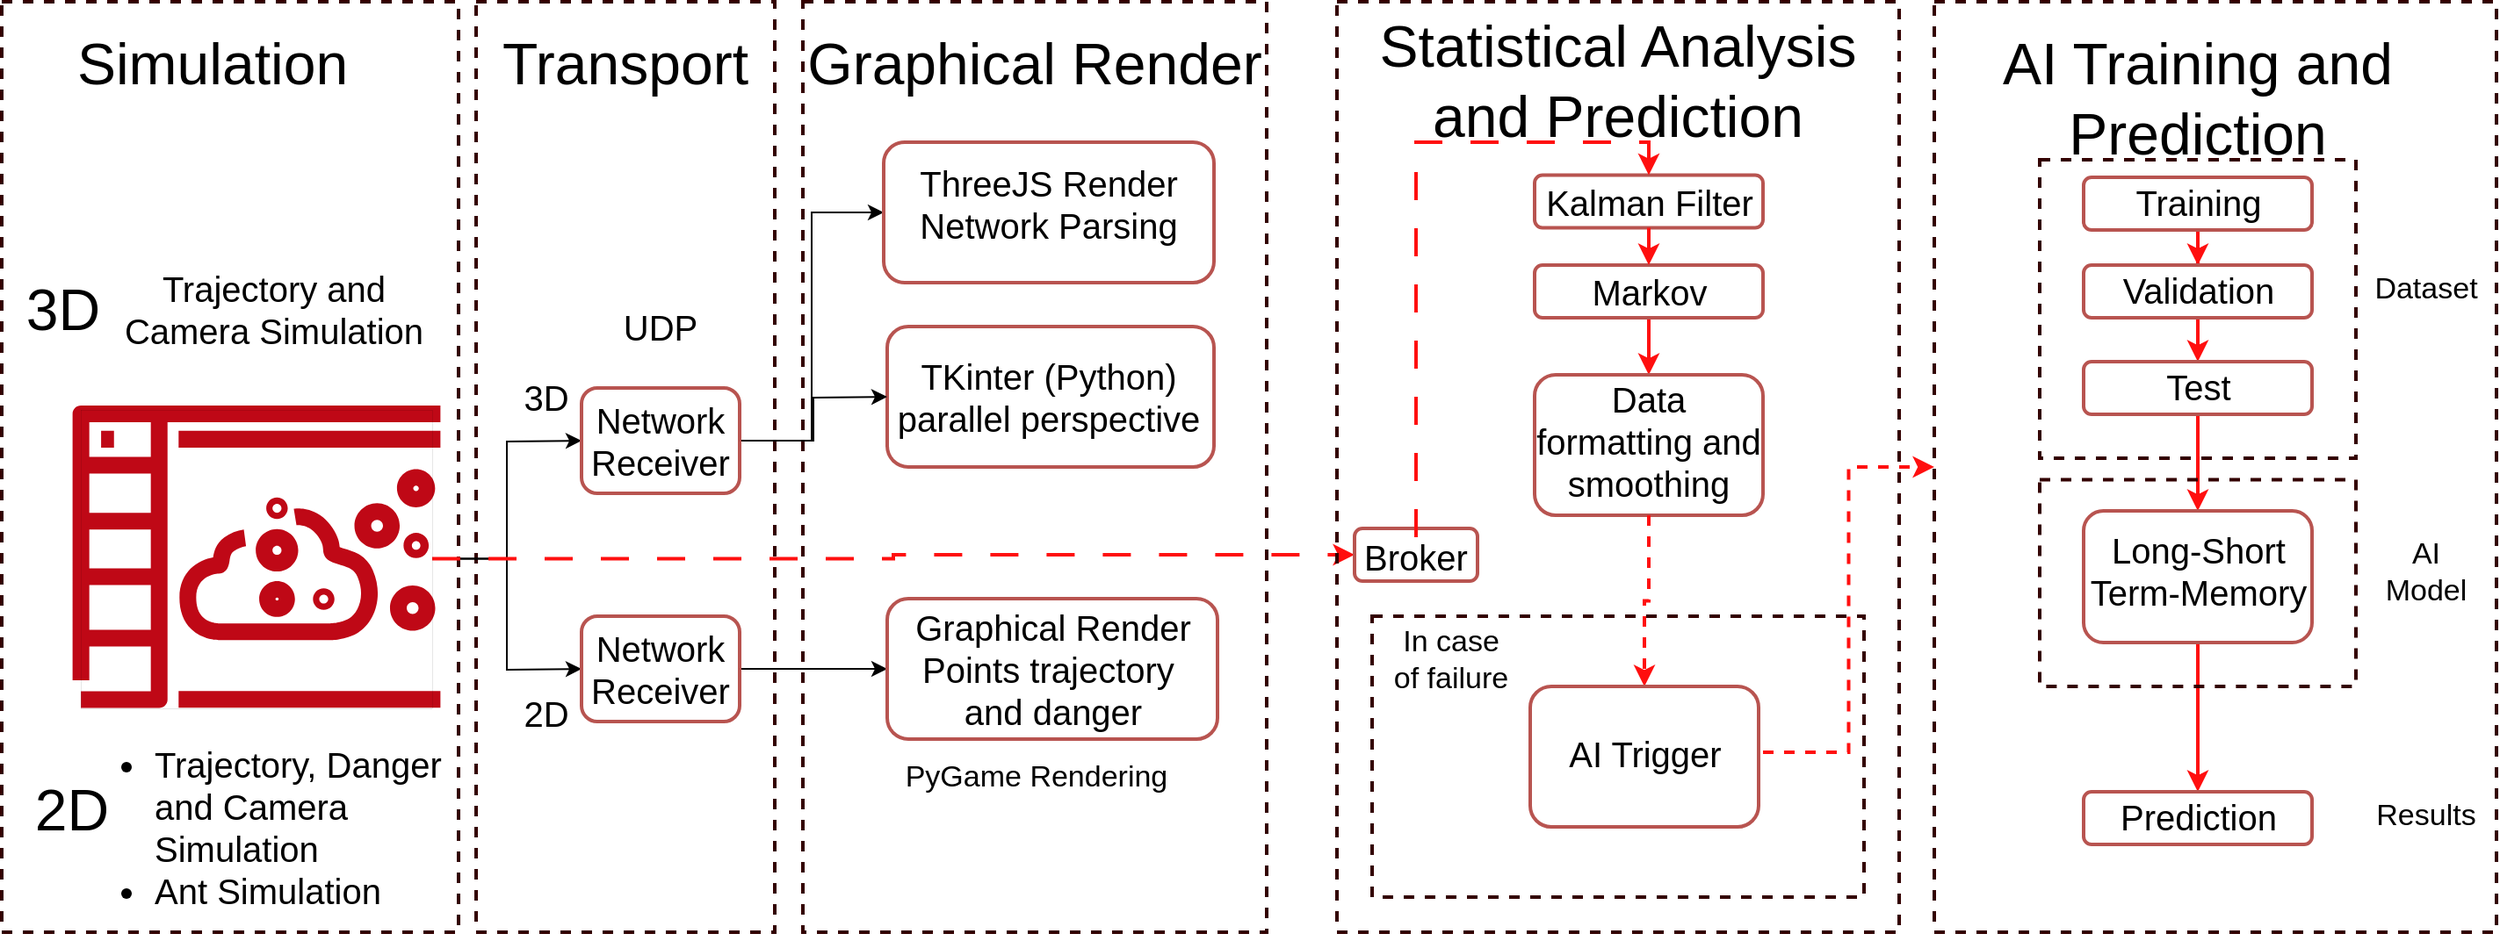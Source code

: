 <mxfile version="20.8.15" type="device"><diagram name="Page-1" id="DGPIV3Y_NJxQCrddcZIk"><mxGraphModel dx="1400" dy="1853" grid="1" gridSize="10" guides="1" tooltips="1" connect="1" arrows="1" fold="1" page="1" pageScale="1" pageWidth="827" pageHeight="1169" math="0" shadow="0"><root><mxCell id="0"/><mxCell id="1" parent="0"/><mxCell id="gkV_jzdELye2pVf8LNAg-91" value="" style="rounded=0;whiteSpace=wrap;html=1;dashed=1;strokeColor=#330000;strokeWidth=2;fontSize=17;fillColor=none;" vertex="1" parent="1"><mxGeometry x="1170" y="-10" width="180" height="170" as="geometry"/></mxCell><mxCell id="gkV_jzdELye2pVf8LNAg-53" value="" style="rounded=1;whiteSpace=wrap;html=1;strokeWidth=2;fontSize=20;fillColor=none;strokeColor=#b85450;" vertex="1" parent="1"><mxGeometry x="514" y="85" width="186" height="80" as="geometry"/></mxCell><mxCell id="gkV_jzdELye2pVf8LNAg-50" value="" style="rounded=0;whiteSpace=wrap;html=1;strokeColor=#330000;strokeWidth=2;fontSize=33;fillColor=none;dashed=1;" vertex="1" parent="1"><mxGeometry x="466" y="-100" width="264" height="530" as="geometry"/></mxCell><mxCell id="gkV_jzdELye2pVf8LNAg-47" value="" style="rounded=0;whiteSpace=wrap;html=1;strokeColor=#330000;strokeWidth=2;fontSize=33;fillColor=none;dashed=1;fontStyle=1" vertex="1" parent="1"><mxGeometry x="10" y="-100" width="260" height="530" as="geometry"/></mxCell><mxCell id="gkV_jzdELye2pVf8LNAg-48" value="" style="rounded=0;whiteSpace=wrap;html=1;strokeColor=#330000;strokeWidth=2;fontSize=33;fillColor=none;dashed=1;" vertex="1" parent="1"><mxGeometry x="280" y="-100" width="170" height="530" as="geometry"/></mxCell><mxCell id="gkV_jzdELye2pVf8LNAg-4" value="" style="sketch=0;outlineConnect=0;fontColor=#232F3E;gradientColor=none;fillColor=#BF0816;strokeColor=none;dashed=0;verticalLabelPosition=bottom;verticalAlign=top;align=center;html=1;fontSize=12;fontStyle=0;aspect=fixed;pointerEvents=1;shape=mxgraph.aws4.simulation;" vertex="1" parent="1"><mxGeometry x="50" y="130" width="210" height="172.31" as="geometry"/></mxCell><mxCell id="gkV_jzdELye2pVf8LNAg-5" value="Simulation" style="text;html=1;strokeColor=none;fillColor=none;align=center;verticalAlign=middle;whiteSpace=wrap;rounded=0;strokeWidth=3;perimeterSpacing=3;fontSize=33;" vertex="1" parent="1"><mxGeometry x="100" y="-80" width="60" height="30" as="geometry"/></mxCell><mxCell id="gkV_jzdELye2pVf8LNAg-10" style="edgeStyle=orthogonalEdgeStyle;rounded=0;orthogonalLoop=1;jettySize=auto;html=1;fontSize=20;" edge="1" parent="1" source="gkV_jzdELye2pVf8LNAg-9"><mxGeometry relative="1" as="geometry"><mxPoint x="340" y="150" as="targetPoint"/></mxGeometry></mxCell><mxCell id="gkV_jzdELye2pVf8LNAg-11" style="edgeStyle=orthogonalEdgeStyle;rounded=0;orthogonalLoop=1;jettySize=auto;html=1;fontSize=20;" edge="1" parent="1" source="gkV_jzdELye2pVf8LNAg-9"><mxGeometry relative="1" as="geometry"><mxPoint x="340" y="280" as="targetPoint"/></mxGeometry></mxCell><mxCell id="gkV_jzdELye2pVf8LNAg-61" style="edgeStyle=orthogonalEdgeStyle;rounded=0;orthogonalLoop=1;jettySize=auto;html=1;entryX=0;entryY=0.5;entryDx=0;entryDy=0;dashed=1;dashPattern=8 8;strokeColor=#FF0F0F;strokeWidth=2;fontSize=17;" edge="1" parent="1" source="gkV_jzdELye2pVf8LNAg-9" target="gkV_jzdELye2pVf8LNAg-68"><mxGeometry relative="1" as="geometry"/></mxCell><mxCell id="gkV_jzdELye2pVf8LNAg-9" value="" style="rounded=0;whiteSpace=wrap;html=1;strokeWidth=0;fontSize=20;fillColor=none;" vertex="1" parent="1"><mxGeometry x="55" y="132.31" width="200" height="170" as="geometry"/></mxCell><mxCell id="gkV_jzdELye2pVf8LNAg-12" value="3D" style="text;html=1;strokeColor=none;fillColor=none;align=center;verticalAlign=middle;whiteSpace=wrap;rounded=0;fontSize=20;" vertex="1" parent="1"><mxGeometry x="290" y="110" width="60" height="30" as="geometry"/></mxCell><mxCell id="gkV_jzdELye2pVf8LNAg-13" value="2D" style="text;html=1;strokeColor=none;fillColor=none;align=center;verticalAlign=middle;whiteSpace=wrap;rounded=0;fontSize=20;" vertex="1" parent="1"><mxGeometry x="290" y="290" width="60" height="30" as="geometry"/></mxCell><mxCell id="gkV_jzdELye2pVf8LNAg-28" style="edgeStyle=orthogonalEdgeStyle;rounded=0;orthogonalLoop=1;jettySize=auto;html=1;entryX=0;entryY=0.5;entryDx=0;entryDy=0;fontSize=20;" edge="1" parent="1" source="gkV_jzdELye2pVf8LNAg-14" target="gkV_jzdELye2pVf8LNAg-27"><mxGeometry relative="1" as="geometry"/></mxCell><mxCell id="gkV_jzdELye2pVf8LNAg-30" style="edgeStyle=orthogonalEdgeStyle;rounded=0;orthogonalLoop=1;jettySize=auto;html=1;entryX=0;entryY=0.5;entryDx=0;entryDy=0;fontSize=20;" edge="1" parent="1" source="gkV_jzdELye2pVf8LNAg-14"><mxGeometry relative="1" as="geometry"><mxPoint x="514" y="125" as="targetPoint"/></mxGeometry></mxCell><mxCell id="gkV_jzdELye2pVf8LNAg-14" value="" style="rounded=1;whiteSpace=wrap;html=1;strokeWidth=2;fontSize=20;fillColor=none;strokeColor=#b85450;" vertex="1" parent="1"><mxGeometry x="340" y="120" width="90" height="60" as="geometry"/></mxCell><mxCell id="gkV_jzdELye2pVf8LNAg-21" style="edgeStyle=orthogonalEdgeStyle;rounded=0;orthogonalLoop=1;jettySize=auto;html=1;fontSize=20;entryX=0;entryY=0.5;entryDx=0;entryDy=0;" edge="1" parent="1" source="gkV_jzdELye2pVf8LNAg-15" target="gkV_jzdELye2pVf8LNAg-37"><mxGeometry relative="1" as="geometry"><mxPoint x="500" y="280" as="targetPoint"/></mxGeometry></mxCell><mxCell id="gkV_jzdELye2pVf8LNAg-15" value="" style="rounded=1;whiteSpace=wrap;html=1;strokeWidth=2;fontSize=20;fillColor=none;strokeColor=#b85450;" vertex="1" parent="1"><mxGeometry x="340" y="250" width="90" height="60" as="geometry"/></mxCell><mxCell id="gkV_jzdELye2pVf8LNAg-16" value="UDP" style="text;html=1;strokeColor=none;fillColor=none;align=center;verticalAlign=middle;whiteSpace=wrap;rounded=0;fontSize=20;" vertex="1" parent="1"><mxGeometry x="355" y="70" width="60" height="30" as="geometry"/></mxCell><mxCell id="gkV_jzdELye2pVf8LNAg-17" value="Network&lt;br&gt;Receiver" style="text;html=1;strokeColor=none;fillColor=none;align=center;verticalAlign=middle;whiteSpace=wrap;rounded=0;fontSize=20;" vertex="1" parent="1"><mxGeometry x="355" y="135" width="60" height="30" as="geometry"/></mxCell><mxCell id="gkV_jzdELye2pVf8LNAg-19" value="Network&lt;br&gt;Receiver" style="text;html=1;strokeColor=none;fillColor=none;align=center;verticalAlign=middle;whiteSpace=wrap;rounded=0;fontSize=20;" vertex="1" parent="1"><mxGeometry x="355" y="265" width="60" height="30" as="geometry"/></mxCell><mxCell id="gkV_jzdELye2pVf8LNAg-27" value="" style="rounded=1;whiteSpace=wrap;html=1;strokeWidth=2;fontSize=20;fillColor=none;strokeColor=#b85450;" vertex="1" parent="1"><mxGeometry x="512" y="-20" width="188" height="80" as="geometry"/></mxCell><mxCell id="gkV_jzdELye2pVf8LNAg-31" value="ThreeJS Render&lt;br&gt;Network Parsing" style="text;html=1;strokeColor=none;fillColor=none;align=center;verticalAlign=middle;whiteSpace=wrap;rounded=0;fontSize=20;" vertex="1" parent="1"><mxGeometry x="529" width="154" height="30" as="geometry"/></mxCell><mxCell id="gkV_jzdELye2pVf8LNAg-32" value="TKinter (Python)&lt;br&gt;parallel perspective" style="text;html=1;strokeColor=none;fillColor=none;align=center;verticalAlign=middle;whiteSpace=wrap;rounded=0;fontSize=20;" vertex="1" parent="1"><mxGeometry x="501" y="100" width="210" height="50" as="geometry"/></mxCell><mxCell id="gkV_jzdELye2pVf8LNAg-35" style="edgeStyle=orthogonalEdgeStyle;rounded=0;orthogonalLoop=1;jettySize=auto;html=1;exitX=0.5;exitY=1;exitDx=0;exitDy=0;fontSize=20;" edge="1" parent="1" source="gkV_jzdELye2pVf8LNAg-31" target="gkV_jzdELye2pVf8LNAg-31"><mxGeometry relative="1" as="geometry"/></mxCell><mxCell id="gkV_jzdELye2pVf8LNAg-37" value="" style="rounded=1;whiteSpace=wrap;html=1;strokeWidth=2;fontSize=20;fillColor=none;strokeColor=#b85450;" vertex="1" parent="1"><mxGeometry x="514" y="240" width="188" height="80" as="geometry"/></mxCell><mxCell id="gkV_jzdELye2pVf8LNAg-38" value="Graphical Render&lt;br&gt;Points trajectory&amp;nbsp; and danger" style="text;html=1;strokeColor=none;fillColor=none;align=center;verticalAlign=middle;whiteSpace=wrap;rounded=0;fontSize=20;" vertex="1" parent="1"><mxGeometry x="522.5" y="255" width="171" height="50" as="geometry"/></mxCell><mxCell id="gkV_jzdELye2pVf8LNAg-41" value="Trajectory and Camera Simulation" style="text;html=1;strokeColor=none;fillColor=none;align=center;verticalAlign=middle;whiteSpace=wrap;rounded=0;fontSize=20;" vertex="1" parent="1"><mxGeometry x="75" y="50" width="180" height="50" as="geometry"/></mxCell><mxCell id="gkV_jzdELye2pVf8LNAg-42" value="Transport" style="text;html=1;strokeColor=none;fillColor=none;align=center;verticalAlign=middle;whiteSpace=wrap;rounded=0;strokeWidth=3;perimeterSpacing=3;fontSize=33;" vertex="1" parent="1"><mxGeometry x="335" y="-80" width="60" height="30" as="geometry"/></mxCell><mxCell id="gkV_jzdELye2pVf8LNAg-43" value="Graphical Render" style="text;html=1;strokeColor=none;fillColor=none;align=center;verticalAlign=middle;whiteSpace=wrap;rounded=0;strokeWidth=3;perimeterSpacing=3;fontSize=33;" vertex="1" parent="1"><mxGeometry x="458" y="-80" width="280" height="30" as="geometry"/></mxCell><mxCell id="gkV_jzdELye2pVf8LNAg-44" value="&lt;ul&gt;&lt;li&gt;Trajectory, Danger and Camera Simulation&lt;/li&gt;&lt;li&gt;Ant Simulation&lt;/li&gt;&lt;/ul&gt;" style="text;html=1;strokeColor=none;fillColor=none;align=left;verticalAlign=middle;whiteSpace=wrap;rounded=0;fontSize=20;" vertex="1" parent="1"><mxGeometry x="55" y="320" width="240" height="100" as="geometry"/></mxCell><mxCell id="gkV_jzdELye2pVf8LNAg-45" value="2D" style="text;html=1;strokeColor=none;fillColor=none;align=center;verticalAlign=middle;whiteSpace=wrap;rounded=0;strokeWidth=3;perimeterSpacing=3;fontSize=33;" vertex="1" parent="1"><mxGeometry x="20" y="345" width="60" height="30" as="geometry"/></mxCell><mxCell id="gkV_jzdELye2pVf8LNAg-46" value="3D" style="text;html=1;strokeColor=none;fillColor=none;align=center;verticalAlign=middle;whiteSpace=wrap;rounded=0;strokeWidth=3;perimeterSpacing=3;fontSize=33;" vertex="1" parent="1"><mxGeometry x="15" y="60" width="60" height="30" as="geometry"/></mxCell><mxCell id="gkV_jzdELye2pVf8LNAg-51" value="&lt;font style=&quot;font-size: 17px;&quot;&gt;PyGame Rendering&lt;/font&gt;" style="text;html=1;strokeColor=none;fillColor=none;align=center;verticalAlign=middle;whiteSpace=wrap;rounded=0;strokeWidth=3;perimeterSpacing=3;fontSize=33;" vertex="1" parent="1"><mxGeometry x="509" y="320" width="180" height="30" as="geometry"/></mxCell><mxCell id="gkV_jzdELye2pVf8LNAg-54" value="" style="rounded=0;whiteSpace=wrap;html=1;dashed=1;strokeColor=#330000;strokeWidth=2;fontSize=17;fillColor=none;" vertex="1" parent="1"><mxGeometry x="770" y="-100" width="320" height="530" as="geometry"/></mxCell><mxCell id="gkV_jzdELye2pVf8LNAg-62" value="Statistical Analysis and Prediction" style="text;html=1;strokeColor=none;fillColor=none;align=center;verticalAlign=middle;whiteSpace=wrap;rounded=0;strokeWidth=3;perimeterSpacing=3;fontSize=33;" vertex="1" parent="1"><mxGeometry x="790" y="-70" width="280" height="30" as="geometry"/></mxCell><mxCell id="gkV_jzdELye2pVf8LNAg-63" value="" style="rounded=1;whiteSpace=wrap;html=1;strokeWidth=2;fontSize=20;fillColor=none;strokeColor=#b85450;" vertex="1" parent="1"><mxGeometry x="882.5" y="-1.25" width="130" height="30" as="geometry"/></mxCell><mxCell id="gkV_jzdELye2pVf8LNAg-65" value="Kalman Filter" style="text;html=1;strokeColor=none;fillColor=none;align=center;verticalAlign=middle;whiteSpace=wrap;rounded=0;fontSize=20;" vertex="1" parent="1"><mxGeometry x="887.5" y="3.75" width="120" height="20" as="geometry"/></mxCell><mxCell id="gkV_jzdELye2pVf8LNAg-68" value="" style="rounded=1;whiteSpace=wrap;html=1;strokeWidth=2;fontSize=20;fillColor=none;strokeColor=#b85450;" vertex="1" parent="1"><mxGeometry x="780" y="200" width="70" height="30" as="geometry"/></mxCell><mxCell id="gkV_jzdELye2pVf8LNAg-73" style="edgeStyle=orthogonalEdgeStyle;rounded=0;orthogonalLoop=1;jettySize=auto;html=1;entryX=0.5;entryY=0;entryDx=0;entryDy=0;dashed=1;dashPattern=8 8;strokeColor=#FF0F0F;strokeWidth=2;fontSize=17;exitX=0.5;exitY=0;exitDx=0;exitDy=0;" edge="1" parent="1" source="gkV_jzdELye2pVf8LNAg-69" target="gkV_jzdELye2pVf8LNAg-63"><mxGeometry relative="1" as="geometry"><Array as="points"><mxPoint x="815" y="-20"/><mxPoint x="947" y="-20"/></Array></mxGeometry></mxCell><mxCell id="gkV_jzdELye2pVf8LNAg-69" value="Broker" style="text;html=1;strokeColor=none;fillColor=none;align=center;verticalAlign=middle;whiteSpace=wrap;rounded=0;fontSize=20;" vertex="1" parent="1"><mxGeometry x="785" y="205" width="60" height="22.31" as="geometry"/></mxCell><mxCell id="gkV_jzdELye2pVf8LNAg-77" style="edgeStyle=orthogonalEdgeStyle;rounded=0;orthogonalLoop=1;jettySize=auto;html=1;entryX=0.5;entryY=0;entryDx=0;entryDy=0;strokeColor=#FF0F0F;strokeWidth=2;fontSize=17;" edge="1" parent="1" source="gkV_jzdELye2pVf8LNAg-70" target="gkV_jzdELye2pVf8LNAg-75"><mxGeometry relative="1" as="geometry"/></mxCell><mxCell id="gkV_jzdELye2pVf8LNAg-70" value="" style="rounded=1;whiteSpace=wrap;html=1;strokeWidth=2;fontSize=20;fillColor=none;strokeColor=#b85450;" vertex="1" parent="1"><mxGeometry x="882.5" y="50" width="130" height="30" as="geometry"/></mxCell><mxCell id="gkV_jzdELye2pVf8LNAg-71" value="Markov" style="text;html=1;strokeColor=none;fillColor=none;align=center;verticalAlign=middle;whiteSpace=wrap;rounded=0;fontSize=20;" vertex="1" parent="1"><mxGeometry x="887.5" y="55" width="120" height="20" as="geometry"/></mxCell><mxCell id="gkV_jzdELye2pVf8LNAg-74" value="" style="endArrow=classic;html=1;rounded=0;strokeColor=#FF0F0F;strokeWidth=2;fontSize=17;exitX=0.5;exitY=1;exitDx=0;exitDy=0;entryX=0.5;entryY=0;entryDx=0;entryDy=0;" edge="1" parent="1" source="gkV_jzdELye2pVf8LNAg-63" target="gkV_jzdELye2pVf8LNAg-70"><mxGeometry width="50" height="50" relative="1" as="geometry"><mxPoint x="650" y="190" as="sourcePoint"/><mxPoint x="700" y="140" as="targetPoint"/></mxGeometry></mxCell><mxCell id="gkV_jzdELye2pVf8LNAg-75" value="" style="rounded=1;whiteSpace=wrap;html=1;strokeWidth=2;fontSize=20;fillColor=none;strokeColor=#b85450;" vertex="1" parent="1"><mxGeometry x="882.5" y="112.5" width="130" height="80" as="geometry"/></mxCell><mxCell id="gkV_jzdELye2pVf8LNAg-82" style="edgeStyle=orthogonalEdgeStyle;rounded=0;orthogonalLoop=1;jettySize=auto;html=1;entryX=0.5;entryY=0;entryDx=0;entryDy=0;strokeColor=#FF0F0F;strokeWidth=2;fontSize=17;exitX=0.5;exitY=1;exitDx=0;exitDy=0;dashed=1;" edge="1" parent="1" source="gkV_jzdELye2pVf8LNAg-75" target="gkV_jzdELye2pVf8LNAg-106"><mxGeometry relative="1" as="geometry"/></mxCell><mxCell id="gkV_jzdELye2pVf8LNAg-76" value="Data formatting and smoothing" style="text;html=1;strokeColor=none;fillColor=none;align=center;verticalAlign=middle;whiteSpace=wrap;rounded=0;fontSize=20;" vertex="1" parent="1"><mxGeometry x="880" y="112.5" width="135" height="75" as="geometry"/></mxCell><mxCell id="gkV_jzdELye2pVf8LNAg-78" value="" style="rounded=0;whiteSpace=wrap;html=1;dashed=1;strokeColor=#330000;strokeWidth=2;fontSize=17;fillColor=none;" vertex="1" parent="1"><mxGeometry x="1110" y="-100" width="320" height="530" as="geometry"/></mxCell><mxCell id="gkV_jzdELye2pVf8LNAg-79" value="AI Training and Prediction" style="text;html=1;strokeColor=none;fillColor=none;align=center;verticalAlign=middle;whiteSpace=wrap;rounded=0;strokeWidth=3;perimeterSpacing=3;fontSize=33;" vertex="1" parent="1"><mxGeometry x="1120" y="-60" width="280" height="30" as="geometry"/></mxCell><mxCell id="gkV_jzdELye2pVf8LNAg-88" style="edgeStyle=orthogonalEdgeStyle;rounded=0;orthogonalLoop=1;jettySize=auto;html=1;entryX=0.5;entryY=0;entryDx=0;entryDy=0;strokeColor=#FF0F0F;strokeWidth=2;fontSize=17;" edge="1" parent="1" source="gkV_jzdELye2pVf8LNAg-80" target="gkV_jzdELye2pVf8LNAg-83"><mxGeometry relative="1" as="geometry"/></mxCell><mxCell id="gkV_jzdELye2pVf8LNAg-80" value="" style="rounded=1;whiteSpace=wrap;html=1;strokeWidth=2;fontSize=20;fillColor=none;strokeColor=#b85450;" vertex="1" parent="1"><mxGeometry x="1195" width="130" height="30" as="geometry"/></mxCell><mxCell id="gkV_jzdELye2pVf8LNAg-81" value="Training" style="text;html=1;strokeColor=none;fillColor=none;align=center;verticalAlign=middle;whiteSpace=wrap;rounded=0;fontSize=20;" vertex="1" parent="1"><mxGeometry x="1192.5" y="7.5" width="135" height="12.5" as="geometry"/></mxCell><mxCell id="gkV_jzdELye2pVf8LNAg-89" style="edgeStyle=orthogonalEdgeStyle;rounded=0;orthogonalLoop=1;jettySize=auto;html=1;entryX=0.5;entryY=0;entryDx=0;entryDy=0;strokeColor=#FF0F0F;strokeWidth=2;fontSize=17;" edge="1" parent="1" source="gkV_jzdELye2pVf8LNAg-83" target="gkV_jzdELye2pVf8LNAg-85"><mxGeometry relative="1" as="geometry"/></mxCell><mxCell id="gkV_jzdELye2pVf8LNAg-83" value="" style="rounded=1;whiteSpace=wrap;html=1;strokeWidth=2;fontSize=20;fillColor=none;strokeColor=#b85450;" vertex="1" parent="1"><mxGeometry x="1195" y="50" width="130" height="30" as="geometry"/></mxCell><mxCell id="gkV_jzdELye2pVf8LNAg-84" value="Validation" style="text;html=1;strokeColor=none;fillColor=none;align=center;verticalAlign=middle;whiteSpace=wrap;rounded=0;fontSize=20;" vertex="1" parent="1"><mxGeometry x="1192.5" y="57.5" width="135" height="12.5" as="geometry"/></mxCell><mxCell id="gkV_jzdELye2pVf8LNAg-95" style="edgeStyle=orthogonalEdgeStyle;rounded=0;orthogonalLoop=1;jettySize=auto;html=1;entryX=0.5;entryY=0;entryDx=0;entryDy=0;strokeColor=#FF0F0F;strokeWidth=2;fontSize=17;" edge="1" parent="1" source="gkV_jzdELye2pVf8LNAg-85" target="gkV_jzdELye2pVf8LNAg-93"><mxGeometry relative="1" as="geometry"/></mxCell><mxCell id="gkV_jzdELye2pVf8LNAg-85" value="" style="rounded=1;whiteSpace=wrap;html=1;strokeWidth=2;fontSize=20;fillColor=none;strokeColor=#b85450;" vertex="1" parent="1"><mxGeometry x="1195" y="105" width="130" height="30" as="geometry"/></mxCell><mxCell id="gkV_jzdELye2pVf8LNAg-86" value="Test" style="text;html=1;strokeColor=none;fillColor=none;align=center;verticalAlign=middle;whiteSpace=wrap;rounded=0;fontSize=20;" vertex="1" parent="1"><mxGeometry x="1192.5" y="112.5" width="135" height="12.5" as="geometry"/></mxCell><mxCell id="gkV_jzdELye2pVf8LNAg-92" value="Dataset" style="text;html=1;strokeColor=none;fillColor=none;align=center;verticalAlign=middle;whiteSpace=wrap;rounded=0;fontSize=17;" vertex="1" parent="1"><mxGeometry x="1360" y="48.75" width="60" height="30" as="geometry"/></mxCell><mxCell id="gkV_jzdELye2pVf8LNAg-98" style="edgeStyle=orthogonalEdgeStyle;rounded=0;orthogonalLoop=1;jettySize=auto;html=1;entryX=0.5;entryY=0;entryDx=0;entryDy=0;strokeColor=#FF0F0F;strokeWidth=2;fontSize=17;" edge="1" parent="1" source="gkV_jzdELye2pVf8LNAg-93" target="gkV_jzdELye2pVf8LNAg-96"><mxGeometry relative="1" as="geometry"/></mxCell><mxCell id="gkV_jzdELye2pVf8LNAg-93" value="" style="rounded=1;whiteSpace=wrap;html=1;strokeWidth=2;fontSize=20;fillColor=none;strokeColor=#b85450;" vertex="1" parent="1"><mxGeometry x="1195" y="190" width="130" height="75" as="geometry"/></mxCell><mxCell id="gkV_jzdELye2pVf8LNAg-94" value="Long-Short&lt;br&gt;Term-Memory" style="text;html=1;strokeColor=none;fillColor=none;align=center;verticalAlign=middle;whiteSpace=wrap;rounded=0;fontSize=20;" vertex="1" parent="1"><mxGeometry x="1192.5" y="217.5" width="135" height="12.5" as="geometry"/></mxCell><mxCell id="gkV_jzdELye2pVf8LNAg-96" value="" style="rounded=1;whiteSpace=wrap;html=1;strokeWidth=2;fontSize=20;fillColor=none;strokeColor=#b85450;" vertex="1" parent="1"><mxGeometry x="1195" y="350" width="130" height="30" as="geometry"/></mxCell><mxCell id="gkV_jzdELye2pVf8LNAg-97" value="Prediction" style="text;html=1;strokeColor=none;fillColor=none;align=center;verticalAlign=middle;whiteSpace=wrap;rounded=0;fontSize=20;" vertex="1" parent="1"><mxGeometry x="1192.5" y="357.5" width="135" height="12.5" as="geometry"/></mxCell><mxCell id="gkV_jzdELye2pVf8LNAg-99" value="" style="rounded=0;whiteSpace=wrap;html=1;dashed=1;strokeColor=#330000;strokeWidth=2;fontSize=17;fillColor=none;" vertex="1" parent="1"><mxGeometry x="1170" y="172.31" width="180" height="117.69" as="geometry"/></mxCell><mxCell id="gkV_jzdELye2pVf8LNAg-100" value="AI Model" style="text;html=1;strokeColor=none;fillColor=none;align=center;verticalAlign=middle;whiteSpace=wrap;rounded=0;fontSize=17;" vertex="1" parent="1"><mxGeometry x="1360" y="210" width="60" height="30" as="geometry"/></mxCell><mxCell id="gkV_jzdELye2pVf8LNAg-101" value="Results" style="text;html=1;strokeColor=none;fillColor=none;align=center;verticalAlign=middle;whiteSpace=wrap;rounded=0;fontSize=17;" vertex="1" parent="1"><mxGeometry x="1360" y="348.75" width="60" height="30" as="geometry"/></mxCell><mxCell id="gkV_jzdELye2pVf8LNAg-102" value="" style="rounded=0;whiteSpace=wrap;html=1;dashed=1;strokeColor=#330000;strokeWidth=2;fontSize=17;fillColor=none;" vertex="1" parent="1"><mxGeometry x="790" y="250" width="280" height="160" as="geometry"/></mxCell><mxCell id="gkV_jzdELye2pVf8LNAg-103" value="In case of failure" style="text;html=1;strokeColor=none;fillColor=none;align=center;verticalAlign=middle;whiteSpace=wrap;rounded=0;fontSize=17;" vertex="1" parent="1"><mxGeometry x="800" y="260" width="70" height="30" as="geometry"/></mxCell><mxCell id="gkV_jzdELye2pVf8LNAg-106" value="" style="rounded=1;whiteSpace=wrap;html=1;strokeWidth=2;fontSize=20;fillColor=none;strokeColor=#b85450;" vertex="1" parent="1"><mxGeometry x="880" y="290" width="130" height="80" as="geometry"/></mxCell><mxCell id="gkV_jzdELye2pVf8LNAg-110" style="edgeStyle=orthogonalEdgeStyle;rounded=0;orthogonalLoop=1;jettySize=auto;html=1;dashed=1;strokeColor=#FF0F0F;strokeWidth=2;fontSize=17;" edge="1" parent="1" source="gkV_jzdELye2pVf8LNAg-107" target="gkV_jzdELye2pVf8LNAg-78"><mxGeometry relative="1" as="geometry"/></mxCell><mxCell id="gkV_jzdELye2pVf8LNAg-107" value="AI Trigger" style="text;html=1;strokeColor=none;fillColor=none;align=center;verticalAlign=middle;whiteSpace=wrap;rounded=0;fontSize=20;" vertex="1" parent="1"><mxGeometry x="877.5" y="290" width="135" height="75" as="geometry"/></mxCell></root></mxGraphModel></diagram></mxfile>